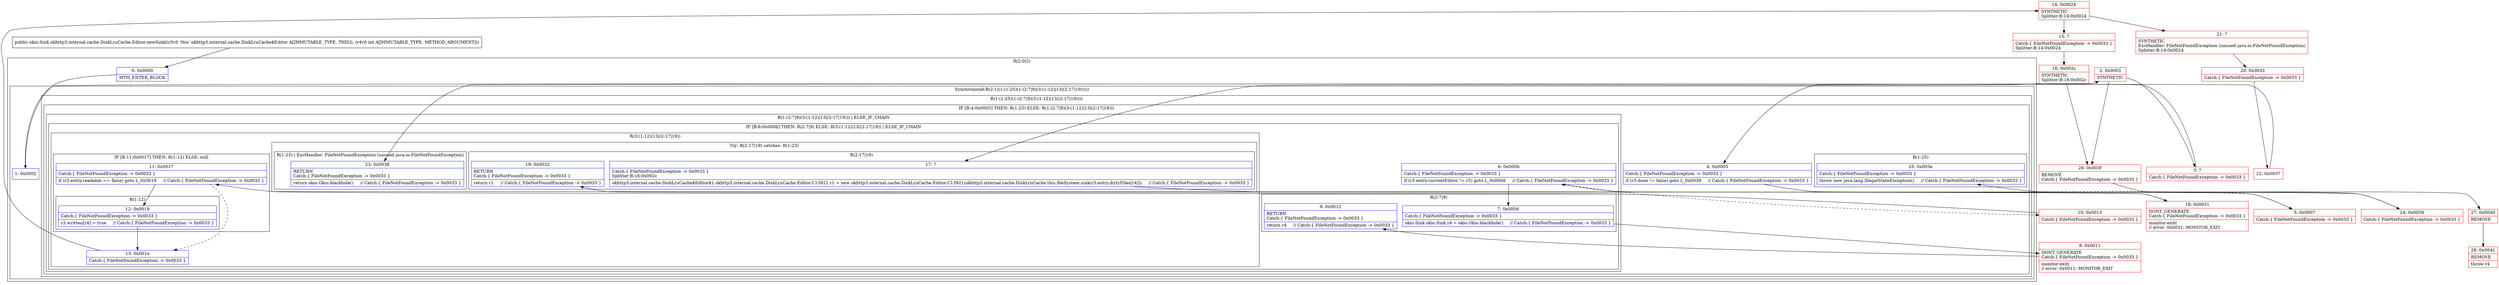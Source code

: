 digraph "CFG forokhttp3.internal.cache.DiskLruCache.Editor.newSink(I)Lokio\/Sink;" {
subgraph cluster_Region_1242207783 {
label = "R(2:0|2)";
node [shape=record,color=blue];
Node_0 [shape=record,label="{0\:\ 0x0000|MTH_ENTER_BLOCK\l}"];
subgraph cluster_SynchronizedRegion_2039150962 {
label = "Synchronized:R(2:1|(1:(1:25)(1:(2:7|9)(3:(1:12)|13|(2:17|19)))))";
node [shape=record,color=blue];
Node_1 [shape=record,label="{1\:\ 0x0002}"];
subgraph cluster_Region_1255516593 {
label = "R(1:(1:25)(1:(2:7|9)(3:(1:12)|13|(2:17|19))))";
node [shape=record,color=blue];
subgraph cluster_IfRegion_1662086161 {
label = "IF [B:4:0x0005] THEN: R(1:25) ELSE: R(1:(2:7|9)(3:(1:12)|13|(2:17|19)))";
node [shape=record,color=blue];
Node_4 [shape=record,label="{4\:\ 0x0005|Catch:\{ FileNotFoundException \-\> 0x0033 \}\l|if (r3.done != false) goto L_0x0039     \/\/ Catch:\{ FileNotFoundException \-\> 0x0033 \}\l}"];
subgraph cluster_Region_2108974586 {
label = "R(1:25)";
node [shape=record,color=blue];
Node_25 [shape=record,label="{25\:\ 0x003e|Catch:\{ FileNotFoundException \-\> 0x0033 \}\l|throw new java.lang.IllegalStateException()     \/\/ Catch:\{ FileNotFoundException \-\> 0x0033 \}\l}"];
}
subgraph cluster_Region_1398493783 {
label = "R(1:(2:7|9)(3:(1:12)|13|(2:17|19))) | ELSE_IF_CHAIN\l";
node [shape=record,color=blue];
subgraph cluster_IfRegion_883220908 {
label = "IF [B:6:0x000b] THEN: R(2:7|9) ELSE: R(3:(1:12)|13|(2:17|19)) | ELSE_IF_CHAIN\l";
node [shape=record,color=blue];
Node_6 [shape=record,label="{6\:\ 0x000b|Catch:\{ FileNotFoundException \-\> 0x0033 \}\l|if (r3.entry.currentEditor != r3) goto L_0x000d     \/\/ Catch:\{ FileNotFoundException \-\> 0x0033 \}\l}"];
subgraph cluster_Region_2125815544 {
label = "R(2:7|9)";
node [shape=record,color=blue];
Node_7 [shape=record,label="{7\:\ 0x000d|Catch:\{ FileNotFoundException \-\> 0x0033 \}\l|okio.Sink okio.Sink r4 = okio.Okio.blackhole()     \/\/ Catch:\{ FileNotFoundException \-\> 0x0033 \}\l}"];
Node_9 [shape=record,label="{9\:\ 0x0012|RETURN\lCatch:\{ FileNotFoundException \-\> 0x0033 \}\l|return r4     \/\/ Catch:\{ FileNotFoundException \-\> 0x0033 \}\l}"];
}
subgraph cluster_Region_1555919565 {
label = "R(3:(1:12)|13|(2:17|19))";
node [shape=record,color=blue];
subgraph cluster_IfRegion_41441045 {
label = "IF [B:11:0x0017] THEN: R(1:12) ELSE: null";
node [shape=record,color=blue];
Node_11 [shape=record,label="{11\:\ 0x0017|Catch:\{ FileNotFoundException \-\> 0x0033 \}\l|if (r3.entry.readable == false) goto L_0x0019     \/\/ Catch:\{ FileNotFoundException \-\> 0x0033 \}\l}"];
subgraph cluster_Region_188249319 {
label = "R(1:12)";
node [shape=record,color=blue];
Node_12 [shape=record,label="{12\:\ 0x0019|Catch:\{ FileNotFoundException \-\> 0x0033 \}\l|r3.written[r4] = true     \/\/ Catch:\{ FileNotFoundException \-\> 0x0033 \}\l}"];
}
}
Node_13 [shape=record,label="{13\:\ 0x001e|Catch:\{ FileNotFoundException \-\> 0x0033 \}\l}"];
subgraph cluster_TryCatchRegion_411192749 {
label = "Try: R(2:17|19) catches: R(1:23)";
node [shape=record,color=blue];
subgraph cluster_Region_1099939205 {
label = "R(2:17|19)";
node [shape=record,color=blue];
Node_17 [shape=record,label="{17\:\ ?|Catch:\{ FileNotFoundException \-\> 0x0033 \}\lSplitter:B:16:0x002c\l|okhttp3.internal.cache.DiskLruCache$Editor$1 okhttp3.internal.cache.DiskLruCache.Editor.C13921 r1 = new okhttp3.internal.cache.DiskLruCache.Editor.C13921(okhttp3.internal.cache.DiskLruCache.this.fileSystem.sink(r3.entry.dirtyFiles[r4]))     \/\/ Catch:\{ FileNotFoundException \-\> 0x0033 \}\l}"];
Node_19 [shape=record,label="{19\:\ 0x0032|RETURN\lCatch:\{ FileNotFoundException \-\> 0x0033 \}\l|return r1     \/\/ Catch:\{ FileNotFoundException \-\> 0x0033 \}\l}"];
}
subgraph cluster_Region_790523754 {
label = "R(1:23) | ExcHandler: FileNotFoundException (unused java.io.FileNotFoundException)\l";
node [shape=record,color=blue];
Node_23 [shape=record,label="{23\:\ 0x0038|RETURN\lCatch:\{ FileNotFoundException \-\> 0x0033 \}\l|return okio.Okio.blackhole()     \/\/ Catch:\{ FileNotFoundException \-\> 0x0033 \}\l}"];
}
}
}
}
}
}
}
}
}
subgraph cluster_Region_790523754 {
label = "R(1:23) | ExcHandler: FileNotFoundException (unused java.io.FileNotFoundException)\l";
node [shape=record,color=blue];
Node_23 [shape=record,label="{23\:\ 0x0038|RETURN\lCatch:\{ FileNotFoundException \-\> 0x0033 \}\l|return okio.Okio.blackhole()     \/\/ Catch:\{ FileNotFoundException \-\> 0x0033 \}\l}"];
}
Node_2 [shape=record,color=red,label="{2\:\ 0x0003|SYNTHETIC\l}"];
Node_3 [shape=record,color=red,label="{3\:\ ?|Catch:\{ FileNotFoundException \-\> 0x0033 \}\l}"];
Node_5 [shape=record,color=red,label="{5\:\ 0x0007|Catch:\{ FileNotFoundException \-\> 0x0033 \}\l}"];
Node_8 [shape=record,color=red,label="{8\:\ 0x0011|DONT_GENERATE\lCatch:\{ FileNotFoundException \-\> 0x0033 \}\l|monitor\-exit(\l\/\/ error: 0x0011: MONITOR_EXIT  \l}"];
Node_10 [shape=record,color=red,label="{10\:\ 0x0013|Catch:\{ FileNotFoundException \-\> 0x0033 \}\l}"];
Node_14 [shape=record,color=red,label="{14\:\ 0x0024|SYNTHETIC\lSplitter:B:14:0x0024\l}"];
Node_15 [shape=record,color=red,label="{15\:\ ?|Catch:\{ FileNotFoundException \-\> 0x0033 \}\lSplitter:B:14:0x0024\l}"];
Node_16 [shape=record,color=red,label="{16\:\ 0x002c|SYNTHETIC\lSplitter:B:16:0x002c\l}"];
Node_18 [shape=record,color=red,label="{18\:\ 0x0031|DONT_GENERATE\lCatch:\{ FileNotFoundException \-\> 0x0033 \}\l|monitor\-exit(\l\/\/ error: 0x0031: MONITOR_EXIT  \l}"];
Node_20 [shape=record,color=red,label="{20\:\ 0x0033|Catch:\{ FileNotFoundException \-\> 0x0033 \}\l}"];
Node_21 [shape=record,color=red,label="{21\:\ ?|SYNTHETIC\lExcHandler: FileNotFoundException (unused java.io.FileNotFoundException)\lSplitter:B:14:0x0024\l}"];
Node_22 [shape=record,color=red,label="{22\:\ 0x0037}"];
Node_24 [shape=record,color=red,label="{24\:\ 0x0039|Catch:\{ FileNotFoundException \-\> 0x0033 \}\l}"];
Node_26 [shape=record,color=red,label="{26\:\ 0x003f|REMOVE\lCatch:\{ FileNotFoundException \-\> 0x0033 \}\l}"];
Node_27 [shape=record,color=red,label="{27\:\ 0x0040|REMOVE\l}"];
Node_28 [shape=record,color=red,label="{28\:\ 0x0041|REMOVE\l|throw r4\l}"];
MethodNode[shape=record,label="{public okio.Sink okhttp3.internal.cache.DiskLruCache.Editor.newSink((r3v0 'this' okhttp3.internal.cache.DiskLruCache$Editor A[IMMUTABLE_TYPE, THIS]), (r4v0 int A[IMMUTABLE_TYPE, METHOD_ARGUMENT])) }"];
MethodNode -> Node_0;
Node_0 -> Node_1;
Node_1 -> Node_2;
Node_4 -> Node_5[style=dashed];
Node_4 -> Node_24;
Node_6 -> Node_7;
Node_6 -> Node_10[style=dashed];
Node_7 -> Node_8;
Node_11 -> Node_12;
Node_11 -> Node_13[style=dashed];
Node_12 -> Node_13;
Node_13 -> Node_14;
Node_17 -> Node_18;
Node_2 -> Node_3;
Node_2 -> Node_26;
Node_3 -> Node_4;
Node_5 -> Node_6;
Node_8 -> Node_9;
Node_10 -> Node_11;
Node_14 -> Node_15;
Node_14 -> Node_21;
Node_15 -> Node_16;
Node_16 -> Node_17;
Node_16 -> Node_26;
Node_18 -> Node_19;
Node_20 -> Node_22;
Node_21 -> Node_20;
Node_22 -> Node_23;
Node_24 -> Node_25;
Node_26 -> Node_27;
Node_27 -> Node_28;
}

